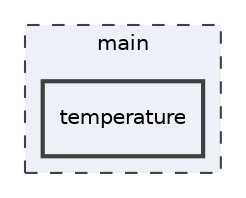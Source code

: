 digraph "main/temperature"
{
 // LATEX_PDF_SIZE
  edge [fontname="Helvetica",fontsize="10",labelfontname="Helvetica",labelfontsize="10"];
  node [fontname="Helvetica",fontsize="10",shape=record];
  compound=true
  subgraph clusterdir_5c982d53a68cdbcd421152b4020263a9 {
    graph [ bgcolor="#edf0f7", pencolor="grey25", style="filled,dashed,", label="main", fontname="Helvetica", fontsize="10", URL="dir_5c982d53a68cdbcd421152b4020263a9.html"]
  dir_f2f2fd4e8467cab6d8a2fa5b6d73c052 [shape=box, label="temperature", style="filled,bold,", fillcolor="#edf0f7", color="grey25", URL="dir_f2f2fd4e8467cab6d8a2fa5b6d73c052.html"];
  }
}
